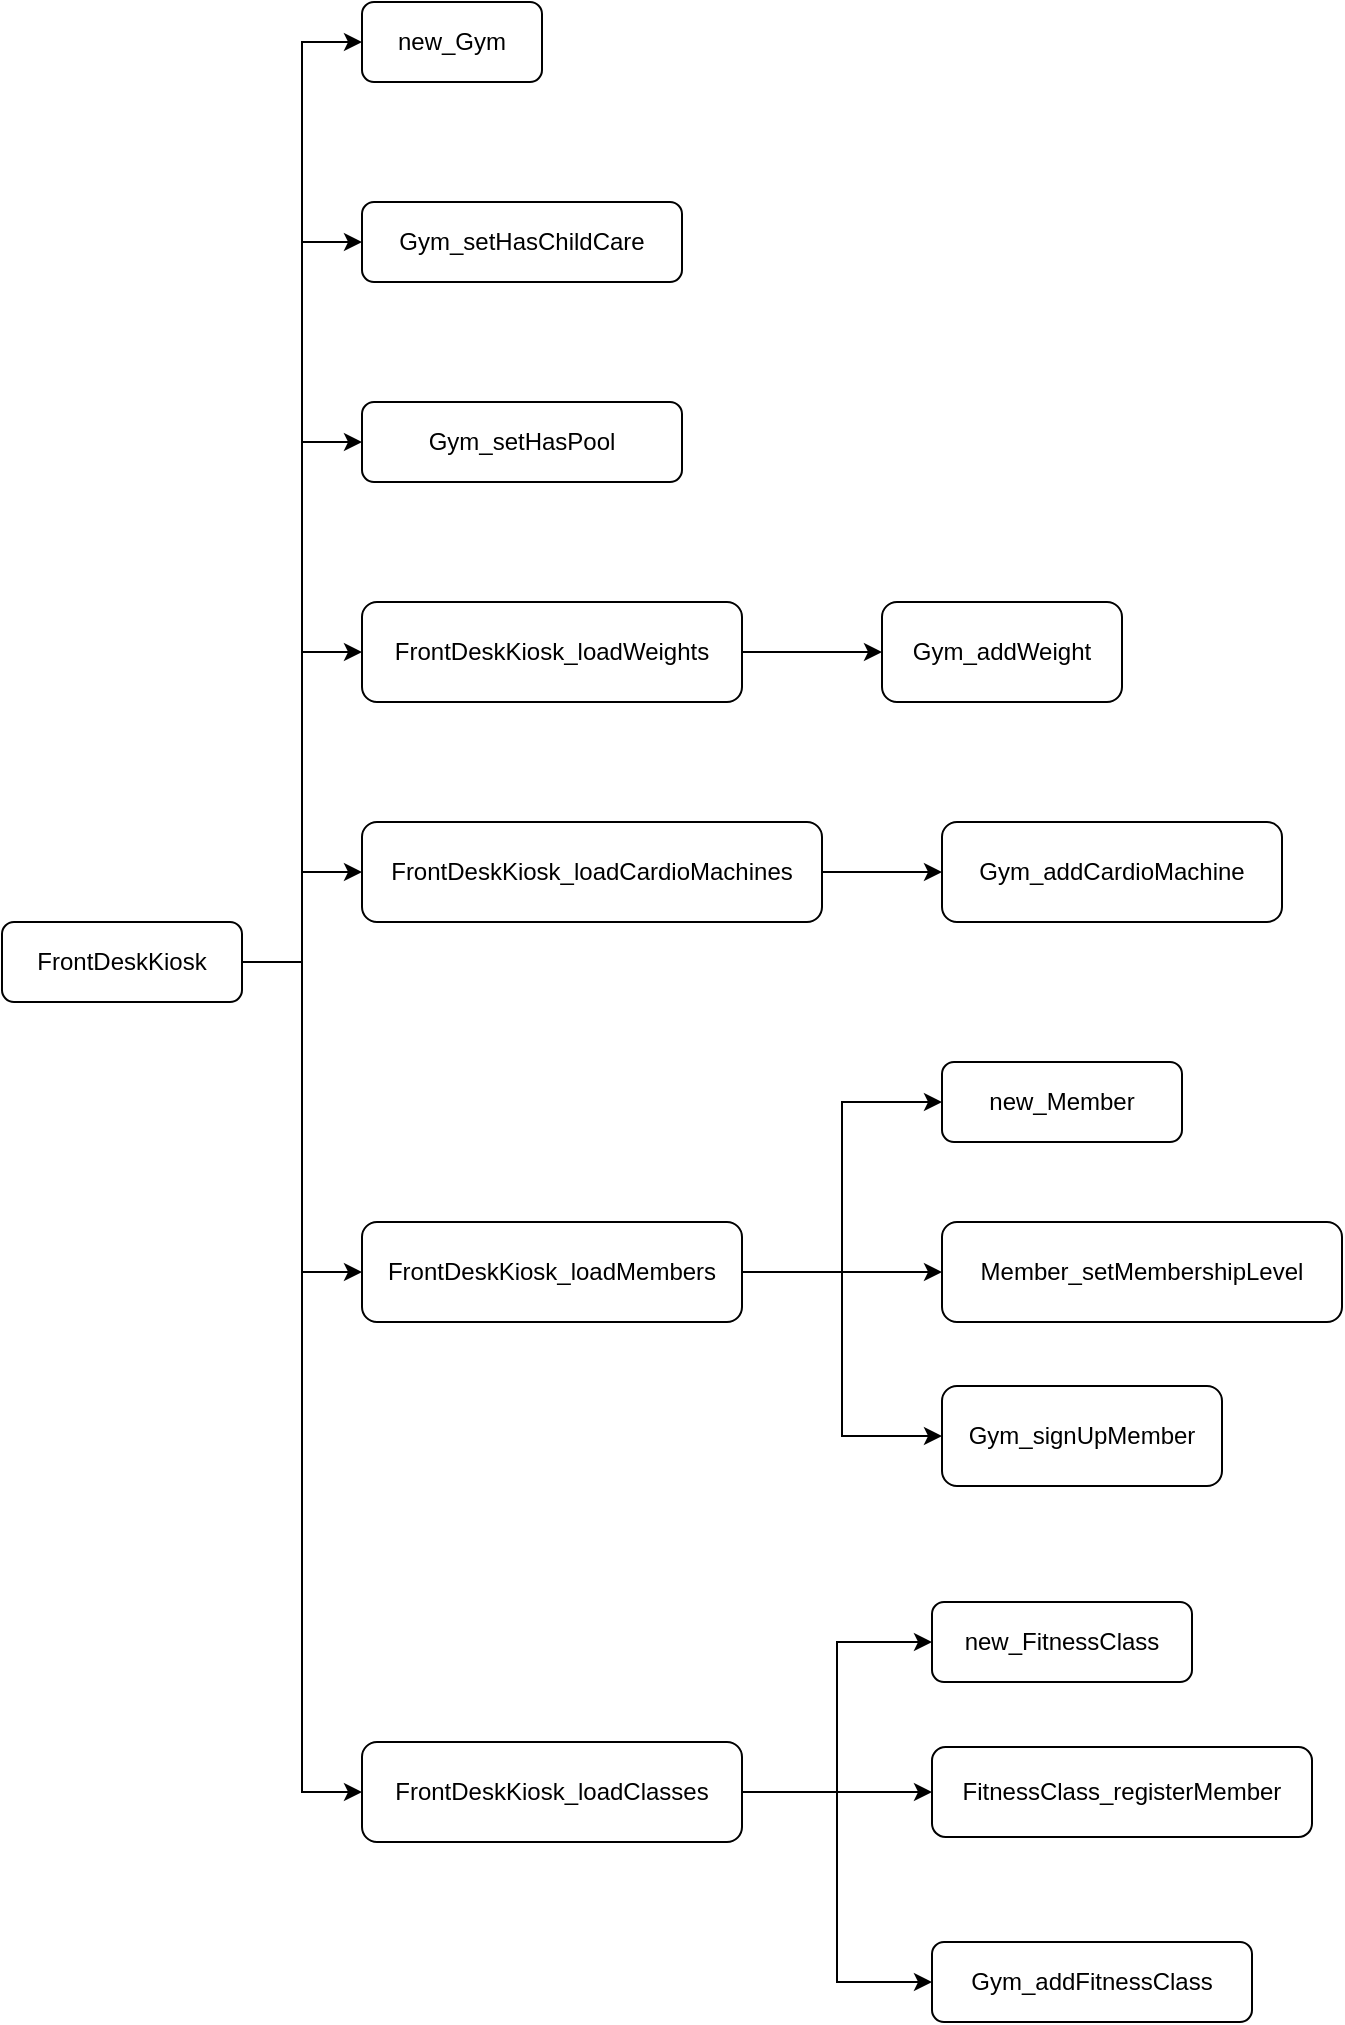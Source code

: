 <mxfile version="21.7.2" type="github">
  <diagram name="Page-1" id="7d389JhGZN3mJICDh4N4">
    <mxGraphModel dx="719" dy="1011" grid="1" gridSize="10" guides="1" tooltips="1" connect="1" arrows="1" fold="1" page="1" pageScale="1" pageWidth="1169" pageHeight="1654" math="0" shadow="0">
      <root>
        <mxCell id="0" />
        <mxCell id="1" parent="0" />
        <mxCell id="hfcZHuSVLsHNR9LyNud6-19" style="edgeStyle=orthogonalEdgeStyle;rounded=0;orthogonalLoop=1;jettySize=auto;html=1;exitX=1;exitY=0.5;exitDx=0;exitDy=0;entryX=0;entryY=0.5;entryDx=0;entryDy=0;" edge="1" parent="1" source="hfcZHuSVLsHNR9LyNud6-1" target="hfcZHuSVLsHNR9LyNud6-5">
          <mxGeometry relative="1" as="geometry" />
        </mxCell>
        <mxCell id="hfcZHuSVLsHNR9LyNud6-20" style="edgeStyle=orthogonalEdgeStyle;rounded=0;orthogonalLoop=1;jettySize=auto;html=1;exitX=1;exitY=0.5;exitDx=0;exitDy=0;entryX=0;entryY=0.5;entryDx=0;entryDy=0;" edge="1" parent="1" source="hfcZHuSVLsHNR9LyNud6-1" target="hfcZHuSVLsHNR9LyNud6-2">
          <mxGeometry relative="1" as="geometry" />
        </mxCell>
        <mxCell id="hfcZHuSVLsHNR9LyNud6-21" style="edgeStyle=orthogonalEdgeStyle;rounded=0;orthogonalLoop=1;jettySize=auto;html=1;exitX=1;exitY=0.5;exitDx=0;exitDy=0;entryX=0;entryY=0.5;entryDx=0;entryDy=0;" edge="1" parent="1" source="hfcZHuSVLsHNR9LyNud6-1" target="hfcZHuSVLsHNR9LyNud6-3">
          <mxGeometry relative="1" as="geometry" />
        </mxCell>
        <mxCell id="hfcZHuSVLsHNR9LyNud6-22" style="edgeStyle=orthogonalEdgeStyle;rounded=0;orthogonalLoop=1;jettySize=auto;html=1;exitX=1;exitY=0.5;exitDx=0;exitDy=0;entryX=0;entryY=0.5;entryDx=0;entryDy=0;" edge="1" parent="1" source="hfcZHuSVLsHNR9LyNud6-1" target="hfcZHuSVLsHNR9LyNud6-6">
          <mxGeometry relative="1" as="geometry" />
        </mxCell>
        <mxCell id="hfcZHuSVLsHNR9LyNud6-24" style="edgeStyle=orthogonalEdgeStyle;rounded=0;orthogonalLoop=1;jettySize=auto;html=1;exitX=1;exitY=0.5;exitDx=0;exitDy=0;" edge="1" parent="1" source="hfcZHuSVLsHNR9LyNud6-1" target="hfcZHuSVLsHNR9LyNud6-8">
          <mxGeometry relative="1" as="geometry" />
        </mxCell>
        <mxCell id="hfcZHuSVLsHNR9LyNud6-26" style="edgeStyle=orthogonalEdgeStyle;rounded=0;orthogonalLoop=1;jettySize=auto;html=1;exitX=1;exitY=0.5;exitDx=0;exitDy=0;entryX=0;entryY=0.5;entryDx=0;entryDy=0;" edge="1" parent="1" source="hfcZHuSVLsHNR9LyNud6-1" target="hfcZHuSVLsHNR9LyNud6-10">
          <mxGeometry relative="1" as="geometry" />
        </mxCell>
        <mxCell id="hfcZHuSVLsHNR9LyNud6-30" style="edgeStyle=orthogonalEdgeStyle;rounded=0;orthogonalLoop=1;jettySize=auto;html=1;exitX=1;exitY=0.5;exitDx=0;exitDy=0;entryX=0;entryY=0.5;entryDx=0;entryDy=0;" edge="1" parent="1" source="hfcZHuSVLsHNR9LyNud6-1" target="hfcZHuSVLsHNR9LyNud6-14">
          <mxGeometry relative="1" as="geometry" />
        </mxCell>
        <mxCell id="hfcZHuSVLsHNR9LyNud6-1" value="FrontDeskKiosk" style="rounded=1;whiteSpace=wrap;html=1;" vertex="1" parent="1">
          <mxGeometry x="10" y="570" width="120" height="40" as="geometry" />
        </mxCell>
        <mxCell id="hfcZHuSVLsHNR9LyNud6-2" value="new_Gym" style="rounded=1;whiteSpace=wrap;html=1;" vertex="1" parent="1">
          <mxGeometry x="190" y="110" width="90" height="40" as="geometry" />
        </mxCell>
        <mxCell id="hfcZHuSVLsHNR9LyNud6-3" value="Gym_setHasChildCare" style="rounded=1;whiteSpace=wrap;html=1;" vertex="1" parent="1">
          <mxGeometry x="190" y="210" width="160" height="40" as="geometry" />
        </mxCell>
        <mxCell id="hfcZHuSVLsHNR9LyNud6-5" value="Gym_setHasPool" style="rounded=1;whiteSpace=wrap;html=1;" vertex="1" parent="1">
          <mxGeometry x="190" y="310" width="160" height="40" as="geometry" />
        </mxCell>
        <mxCell id="hfcZHuSVLsHNR9LyNud6-23" style="edgeStyle=orthogonalEdgeStyle;rounded=0;orthogonalLoop=1;jettySize=auto;html=1;exitX=1;exitY=0.5;exitDx=0;exitDy=0;entryX=0;entryY=0.5;entryDx=0;entryDy=0;" edge="1" parent="1" source="hfcZHuSVLsHNR9LyNud6-6" target="hfcZHuSVLsHNR9LyNud6-7">
          <mxGeometry relative="1" as="geometry" />
        </mxCell>
        <mxCell id="hfcZHuSVLsHNR9LyNud6-6" value="FrontDeskKiosk_loadWeights" style="rounded=1;whiteSpace=wrap;html=1;" vertex="1" parent="1">
          <mxGeometry x="190" y="410" width="190" height="50" as="geometry" />
        </mxCell>
        <mxCell id="hfcZHuSVLsHNR9LyNud6-7" value="Gym_addWeight" style="rounded=1;whiteSpace=wrap;html=1;" vertex="1" parent="1">
          <mxGeometry x="450" y="410" width="120" height="50" as="geometry" />
        </mxCell>
        <mxCell id="hfcZHuSVLsHNR9LyNud6-25" style="edgeStyle=orthogonalEdgeStyle;rounded=0;orthogonalLoop=1;jettySize=auto;html=1;exitX=1;exitY=0.5;exitDx=0;exitDy=0;entryX=0;entryY=0.5;entryDx=0;entryDy=0;" edge="1" parent="1" source="hfcZHuSVLsHNR9LyNud6-8" target="hfcZHuSVLsHNR9LyNud6-9">
          <mxGeometry relative="1" as="geometry" />
        </mxCell>
        <mxCell id="hfcZHuSVLsHNR9LyNud6-8" value="FrontDeskKiosk_loadCardioMachines" style="rounded=1;whiteSpace=wrap;html=1;" vertex="1" parent="1">
          <mxGeometry x="190" y="520" width="230" height="50" as="geometry" />
        </mxCell>
        <mxCell id="hfcZHuSVLsHNR9LyNud6-9" value="Gym_addCardioMachine" style="rounded=1;whiteSpace=wrap;html=1;" vertex="1" parent="1">
          <mxGeometry x="480" y="520" width="170" height="50" as="geometry" />
        </mxCell>
        <mxCell id="hfcZHuSVLsHNR9LyNud6-27" style="edgeStyle=orthogonalEdgeStyle;rounded=0;orthogonalLoop=1;jettySize=auto;html=1;exitX=1;exitY=0.5;exitDx=0;exitDy=0;entryX=0;entryY=0.5;entryDx=0;entryDy=0;" edge="1" parent="1" source="hfcZHuSVLsHNR9LyNud6-10" target="hfcZHuSVLsHNR9LyNud6-11">
          <mxGeometry relative="1" as="geometry" />
        </mxCell>
        <mxCell id="hfcZHuSVLsHNR9LyNud6-28" style="edgeStyle=orthogonalEdgeStyle;rounded=0;orthogonalLoop=1;jettySize=auto;html=1;exitX=1;exitY=0.5;exitDx=0;exitDy=0;entryX=0;entryY=0.5;entryDx=0;entryDy=0;" edge="1" parent="1" source="hfcZHuSVLsHNR9LyNud6-10" target="hfcZHuSVLsHNR9LyNud6-12">
          <mxGeometry relative="1" as="geometry" />
        </mxCell>
        <mxCell id="hfcZHuSVLsHNR9LyNud6-29" style="edgeStyle=orthogonalEdgeStyle;rounded=0;orthogonalLoop=1;jettySize=auto;html=1;exitX=1;exitY=0.5;exitDx=0;exitDy=0;entryX=0;entryY=0.5;entryDx=0;entryDy=0;" edge="1" parent="1" source="hfcZHuSVLsHNR9LyNud6-10" target="hfcZHuSVLsHNR9LyNud6-13">
          <mxGeometry relative="1" as="geometry" />
        </mxCell>
        <mxCell id="hfcZHuSVLsHNR9LyNud6-10" value="FrontDeskKiosk_loadMembers" style="rounded=1;whiteSpace=wrap;html=1;" vertex="1" parent="1">
          <mxGeometry x="190" y="720" width="190" height="50" as="geometry" />
        </mxCell>
        <mxCell id="hfcZHuSVLsHNR9LyNud6-11" value="new_Member" style="rounded=1;whiteSpace=wrap;html=1;" vertex="1" parent="1">
          <mxGeometry x="480" y="640" width="120" height="40" as="geometry" />
        </mxCell>
        <mxCell id="hfcZHuSVLsHNR9LyNud6-12" value="Member_setMembershipLevel" style="rounded=1;whiteSpace=wrap;html=1;" vertex="1" parent="1">
          <mxGeometry x="480" y="720" width="200" height="50" as="geometry" />
        </mxCell>
        <mxCell id="hfcZHuSVLsHNR9LyNud6-13" value="Gym_signUpMember" style="rounded=1;whiteSpace=wrap;html=1;" vertex="1" parent="1">
          <mxGeometry x="480" y="802" width="140" height="50" as="geometry" />
        </mxCell>
        <mxCell id="hfcZHuSVLsHNR9LyNud6-31" style="edgeStyle=orthogonalEdgeStyle;rounded=0;orthogonalLoop=1;jettySize=auto;html=1;exitX=1;exitY=0.5;exitDx=0;exitDy=0;entryX=0;entryY=0.5;entryDx=0;entryDy=0;" edge="1" parent="1" source="hfcZHuSVLsHNR9LyNud6-14" target="hfcZHuSVLsHNR9LyNud6-15">
          <mxGeometry relative="1" as="geometry" />
        </mxCell>
        <mxCell id="hfcZHuSVLsHNR9LyNud6-33" style="edgeStyle=orthogonalEdgeStyle;rounded=0;orthogonalLoop=1;jettySize=auto;html=1;exitX=1;exitY=0.5;exitDx=0;exitDy=0;entryX=0;entryY=0.5;entryDx=0;entryDy=0;" edge="1" parent="1" source="hfcZHuSVLsHNR9LyNud6-14" target="hfcZHuSVLsHNR9LyNud6-16">
          <mxGeometry relative="1" as="geometry" />
        </mxCell>
        <mxCell id="hfcZHuSVLsHNR9LyNud6-34" style="edgeStyle=orthogonalEdgeStyle;rounded=0;orthogonalLoop=1;jettySize=auto;html=1;exitX=1;exitY=0.5;exitDx=0;exitDy=0;entryX=0;entryY=0.5;entryDx=0;entryDy=0;" edge="1" parent="1" source="hfcZHuSVLsHNR9LyNud6-14" target="hfcZHuSVLsHNR9LyNud6-17">
          <mxGeometry relative="1" as="geometry" />
        </mxCell>
        <mxCell id="hfcZHuSVLsHNR9LyNud6-14" value="FrontDeskKiosk_loadClasses" style="rounded=1;whiteSpace=wrap;html=1;" vertex="1" parent="1">
          <mxGeometry x="190" y="980" width="190" height="50" as="geometry" />
        </mxCell>
        <mxCell id="hfcZHuSVLsHNR9LyNud6-15" value="new_FitnessClass" style="rounded=1;whiteSpace=wrap;html=1;" vertex="1" parent="1">
          <mxGeometry x="475" y="910" width="130" height="40" as="geometry" />
        </mxCell>
        <mxCell id="hfcZHuSVLsHNR9LyNud6-16" value="FitnessClass_registerMember" style="rounded=1;whiteSpace=wrap;html=1;" vertex="1" parent="1">
          <mxGeometry x="475" y="982.5" width="190" height="45" as="geometry" />
        </mxCell>
        <mxCell id="hfcZHuSVLsHNR9LyNud6-17" value="Gym_addFitnessClass" style="rounded=1;whiteSpace=wrap;html=1;" vertex="1" parent="1">
          <mxGeometry x="475" y="1080" width="160" height="40" as="geometry" />
        </mxCell>
      </root>
    </mxGraphModel>
  </diagram>
</mxfile>
